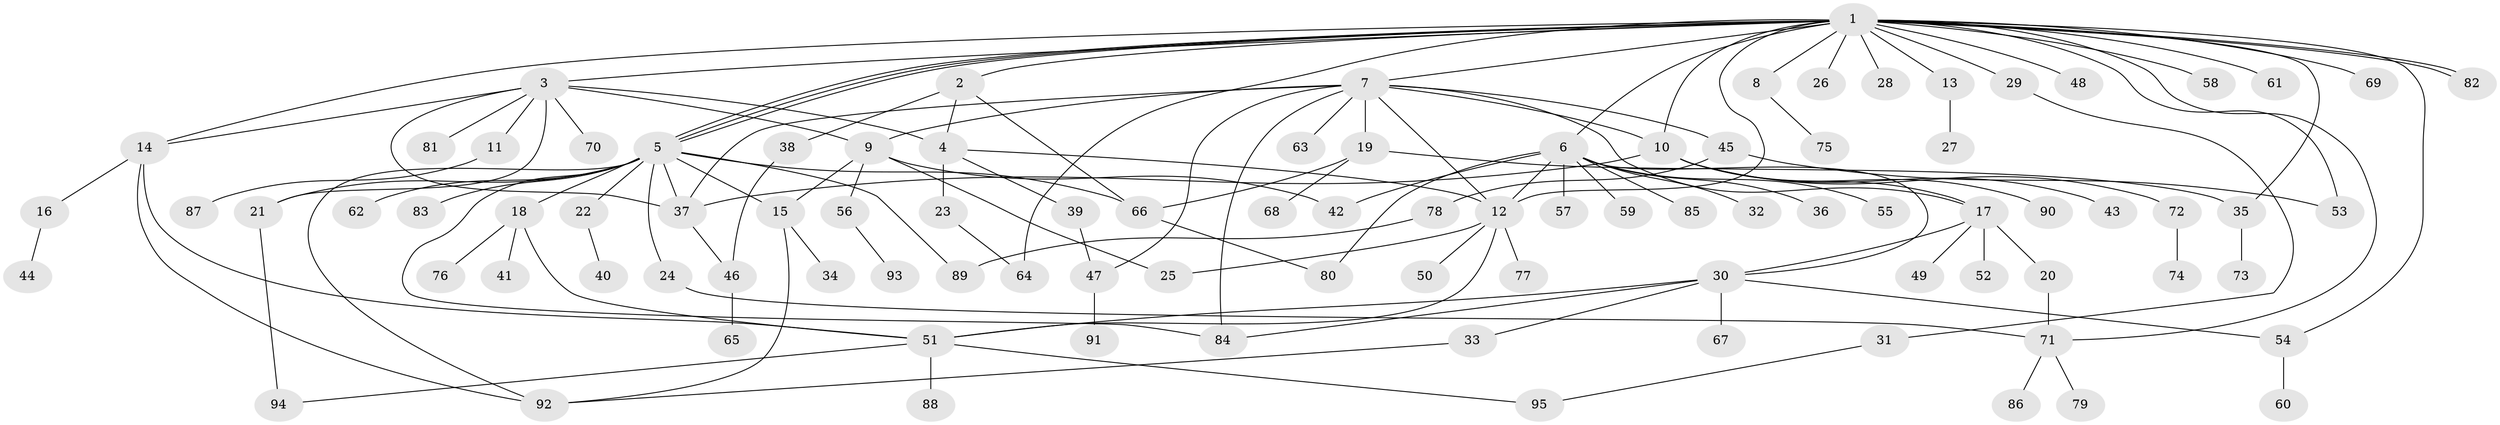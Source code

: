 // Generated by graph-tools (version 1.1) at 2025/01/03/09/25 03:01:51]
// undirected, 95 vertices, 135 edges
graph export_dot {
graph [start="1"]
  node [color=gray90,style=filled];
  1;
  2;
  3;
  4;
  5;
  6;
  7;
  8;
  9;
  10;
  11;
  12;
  13;
  14;
  15;
  16;
  17;
  18;
  19;
  20;
  21;
  22;
  23;
  24;
  25;
  26;
  27;
  28;
  29;
  30;
  31;
  32;
  33;
  34;
  35;
  36;
  37;
  38;
  39;
  40;
  41;
  42;
  43;
  44;
  45;
  46;
  47;
  48;
  49;
  50;
  51;
  52;
  53;
  54;
  55;
  56;
  57;
  58;
  59;
  60;
  61;
  62;
  63;
  64;
  65;
  66;
  67;
  68;
  69;
  70;
  71;
  72;
  73;
  74;
  75;
  76;
  77;
  78;
  79;
  80;
  81;
  82;
  83;
  84;
  85;
  86;
  87;
  88;
  89;
  90;
  91;
  92;
  93;
  94;
  95;
  1 -- 2;
  1 -- 3;
  1 -- 5;
  1 -- 5;
  1 -- 5;
  1 -- 6;
  1 -- 7;
  1 -- 8;
  1 -- 10;
  1 -- 12;
  1 -- 13;
  1 -- 14;
  1 -- 26;
  1 -- 28;
  1 -- 29;
  1 -- 35;
  1 -- 48;
  1 -- 53;
  1 -- 54;
  1 -- 58;
  1 -- 61;
  1 -- 64;
  1 -- 69;
  1 -- 71;
  1 -- 82;
  1 -- 82;
  2 -- 4;
  2 -- 38;
  2 -- 66;
  3 -- 4;
  3 -- 9;
  3 -- 11;
  3 -- 14;
  3 -- 21;
  3 -- 37;
  3 -- 70;
  3 -- 81;
  4 -- 12;
  4 -- 23;
  4 -- 39;
  5 -- 15;
  5 -- 18;
  5 -- 21;
  5 -- 22;
  5 -- 24;
  5 -- 37;
  5 -- 62;
  5 -- 66;
  5 -- 83;
  5 -- 84;
  5 -- 89;
  5 -- 92;
  6 -- 12;
  6 -- 30;
  6 -- 32;
  6 -- 36;
  6 -- 42;
  6 -- 55;
  6 -- 57;
  6 -- 59;
  6 -- 80;
  6 -- 85;
  7 -- 9;
  7 -- 10;
  7 -- 12;
  7 -- 17;
  7 -- 19;
  7 -- 37;
  7 -- 45;
  7 -- 47;
  7 -- 63;
  7 -- 84;
  8 -- 75;
  9 -- 15;
  9 -- 25;
  9 -- 42;
  9 -- 56;
  10 -- 17;
  10 -- 37;
  10 -- 43;
  10 -- 72;
  10 -- 90;
  11 -- 87;
  12 -- 25;
  12 -- 50;
  12 -- 51;
  12 -- 77;
  13 -- 27;
  14 -- 16;
  14 -- 51;
  14 -- 92;
  15 -- 34;
  15 -- 92;
  16 -- 44;
  17 -- 20;
  17 -- 30;
  17 -- 49;
  17 -- 52;
  18 -- 41;
  18 -- 51;
  18 -- 76;
  19 -- 35;
  19 -- 66;
  19 -- 68;
  20 -- 71;
  21 -- 94;
  22 -- 40;
  23 -- 64;
  24 -- 71;
  29 -- 31;
  30 -- 33;
  30 -- 51;
  30 -- 54;
  30 -- 67;
  30 -- 84;
  31 -- 95;
  33 -- 92;
  35 -- 73;
  37 -- 46;
  38 -- 46;
  39 -- 47;
  45 -- 53;
  45 -- 78;
  46 -- 65;
  47 -- 91;
  51 -- 88;
  51 -- 94;
  51 -- 95;
  54 -- 60;
  56 -- 93;
  66 -- 80;
  71 -- 79;
  71 -- 86;
  72 -- 74;
  78 -- 89;
}
